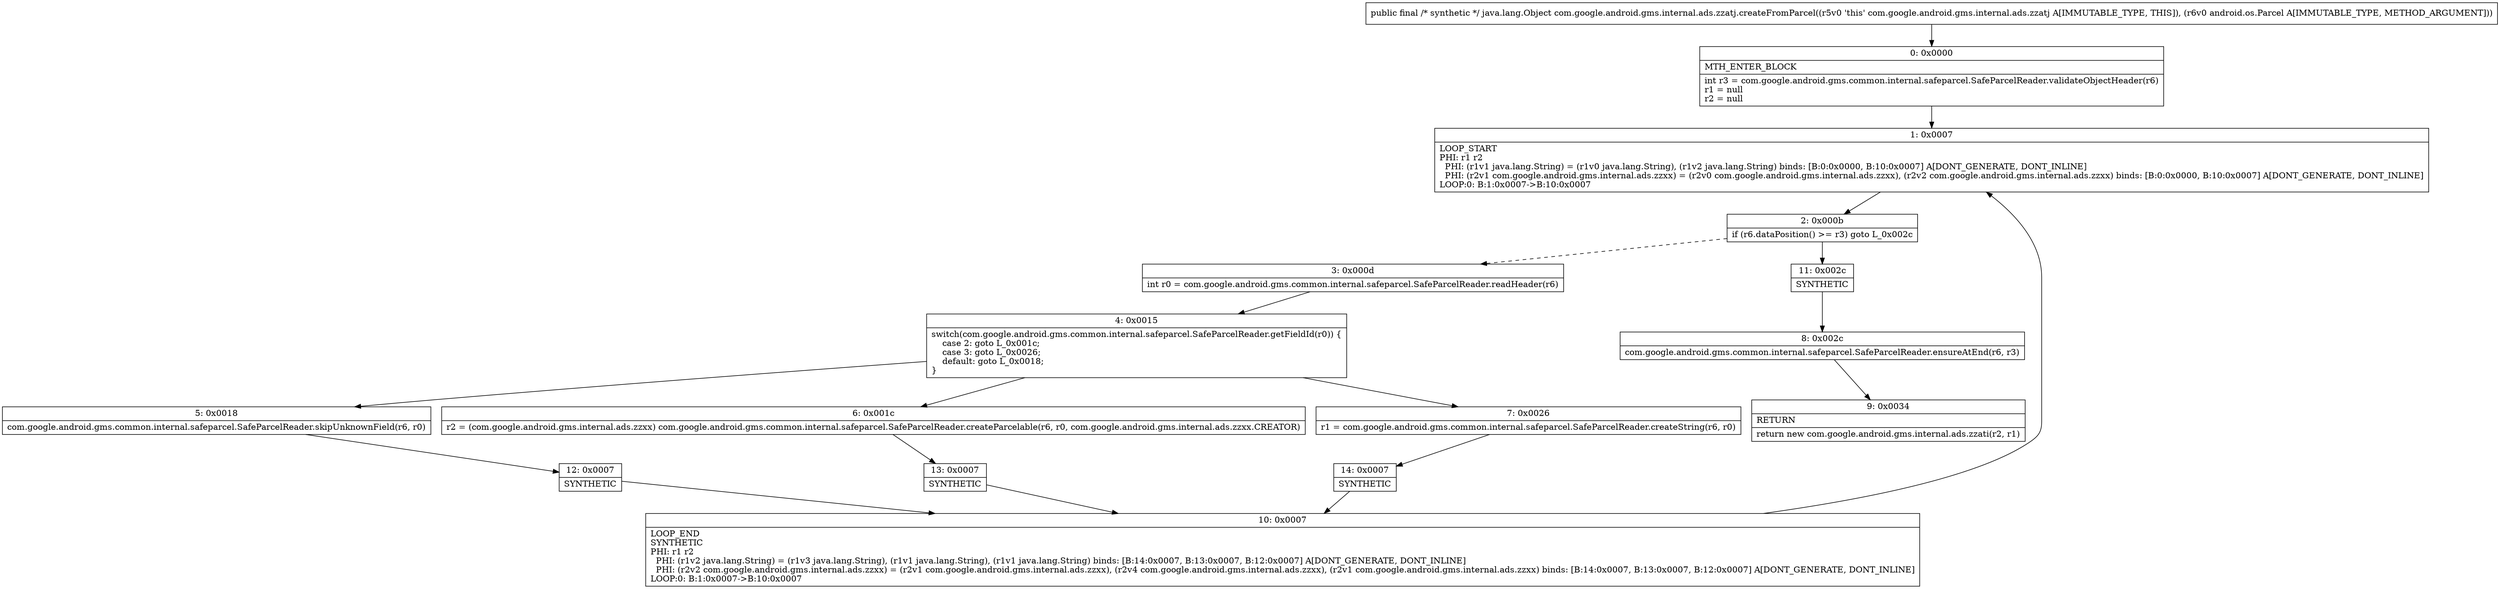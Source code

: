 digraph "CFG forcom.google.android.gms.internal.ads.zzatj.createFromParcel(Landroid\/os\/Parcel;)Ljava\/lang\/Object;" {
Node_0 [shape=record,label="{0\:\ 0x0000|MTH_ENTER_BLOCK\l|int r3 = com.google.android.gms.common.internal.safeparcel.SafeParcelReader.validateObjectHeader(r6)\lr1 = null\lr2 = null\l}"];
Node_1 [shape=record,label="{1\:\ 0x0007|LOOP_START\lPHI: r1 r2 \l  PHI: (r1v1 java.lang.String) = (r1v0 java.lang.String), (r1v2 java.lang.String) binds: [B:0:0x0000, B:10:0x0007] A[DONT_GENERATE, DONT_INLINE]\l  PHI: (r2v1 com.google.android.gms.internal.ads.zzxx) = (r2v0 com.google.android.gms.internal.ads.zzxx), (r2v2 com.google.android.gms.internal.ads.zzxx) binds: [B:0:0x0000, B:10:0x0007] A[DONT_GENERATE, DONT_INLINE]\lLOOP:0: B:1:0x0007\-\>B:10:0x0007\l}"];
Node_2 [shape=record,label="{2\:\ 0x000b|if (r6.dataPosition() \>= r3) goto L_0x002c\l}"];
Node_3 [shape=record,label="{3\:\ 0x000d|int r0 = com.google.android.gms.common.internal.safeparcel.SafeParcelReader.readHeader(r6)\l}"];
Node_4 [shape=record,label="{4\:\ 0x0015|switch(com.google.android.gms.common.internal.safeparcel.SafeParcelReader.getFieldId(r0)) \{\l    case 2: goto L_0x001c;\l    case 3: goto L_0x0026;\l    default: goto L_0x0018;\l\}\l}"];
Node_5 [shape=record,label="{5\:\ 0x0018|com.google.android.gms.common.internal.safeparcel.SafeParcelReader.skipUnknownField(r6, r0)\l}"];
Node_6 [shape=record,label="{6\:\ 0x001c|r2 = (com.google.android.gms.internal.ads.zzxx) com.google.android.gms.common.internal.safeparcel.SafeParcelReader.createParcelable(r6, r0, com.google.android.gms.internal.ads.zzxx.CREATOR)\l}"];
Node_7 [shape=record,label="{7\:\ 0x0026|r1 = com.google.android.gms.common.internal.safeparcel.SafeParcelReader.createString(r6, r0)\l}"];
Node_8 [shape=record,label="{8\:\ 0x002c|com.google.android.gms.common.internal.safeparcel.SafeParcelReader.ensureAtEnd(r6, r3)\l}"];
Node_9 [shape=record,label="{9\:\ 0x0034|RETURN\l|return new com.google.android.gms.internal.ads.zzati(r2, r1)\l}"];
Node_10 [shape=record,label="{10\:\ 0x0007|LOOP_END\lSYNTHETIC\lPHI: r1 r2 \l  PHI: (r1v2 java.lang.String) = (r1v3 java.lang.String), (r1v1 java.lang.String), (r1v1 java.lang.String) binds: [B:14:0x0007, B:13:0x0007, B:12:0x0007] A[DONT_GENERATE, DONT_INLINE]\l  PHI: (r2v2 com.google.android.gms.internal.ads.zzxx) = (r2v1 com.google.android.gms.internal.ads.zzxx), (r2v4 com.google.android.gms.internal.ads.zzxx), (r2v1 com.google.android.gms.internal.ads.zzxx) binds: [B:14:0x0007, B:13:0x0007, B:12:0x0007] A[DONT_GENERATE, DONT_INLINE]\lLOOP:0: B:1:0x0007\-\>B:10:0x0007\l}"];
Node_11 [shape=record,label="{11\:\ 0x002c|SYNTHETIC\l}"];
Node_12 [shape=record,label="{12\:\ 0x0007|SYNTHETIC\l}"];
Node_13 [shape=record,label="{13\:\ 0x0007|SYNTHETIC\l}"];
Node_14 [shape=record,label="{14\:\ 0x0007|SYNTHETIC\l}"];
MethodNode[shape=record,label="{public final \/* synthetic *\/ java.lang.Object com.google.android.gms.internal.ads.zzatj.createFromParcel((r5v0 'this' com.google.android.gms.internal.ads.zzatj A[IMMUTABLE_TYPE, THIS]), (r6v0 android.os.Parcel A[IMMUTABLE_TYPE, METHOD_ARGUMENT])) }"];
MethodNode -> Node_0;
Node_0 -> Node_1;
Node_1 -> Node_2;
Node_2 -> Node_3[style=dashed];
Node_2 -> Node_11;
Node_3 -> Node_4;
Node_4 -> Node_5;
Node_4 -> Node_6;
Node_4 -> Node_7;
Node_5 -> Node_12;
Node_6 -> Node_13;
Node_7 -> Node_14;
Node_8 -> Node_9;
Node_10 -> Node_1;
Node_11 -> Node_8;
Node_12 -> Node_10;
Node_13 -> Node_10;
Node_14 -> Node_10;
}

